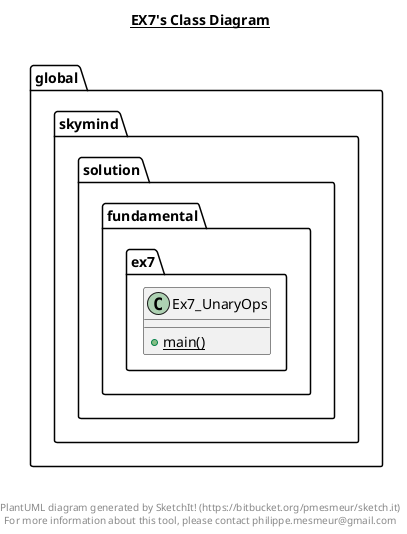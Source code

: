 @startuml

title __EX7's Class Diagram__\n

  namespace global.skymind {
    namespace solution.fundamental.ex7 {
      class global.skymind.solution.fundamental.ex7.Ex7_UnaryOps {
          {static} + main()
      }
    }
  }
  



right footer


PlantUML diagram generated by SketchIt! (https://bitbucket.org/pmesmeur/sketch.it)
For more information about this tool, please contact philippe.mesmeur@gmail.com
endfooter

@enduml
